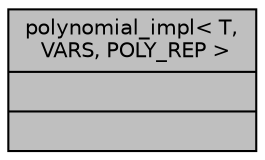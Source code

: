 digraph G
{
  edge [fontname="Helvetica",fontsize="10",labelfontname="Helvetica",labelfontsize="10"];
  node [fontname="Helvetica",fontsize="10",shape=record];
  Node1 [label="{polynomial_impl\< T,\l VARS, POLY_REP \>\n||}",height=0.2,width=0.4,color="black", fillcolor="grey75", style="filled" fontcolor="black"];
}
